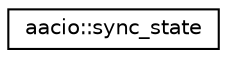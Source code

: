 digraph "Graphical Class Hierarchy"
{
  edge [fontname="Helvetica",fontsize="10",labelfontname="Helvetica",labelfontsize="10"];
  node [fontname="Helvetica",fontsize="10",shape=record];
  rankdir="LR";
  Node0 [label="aacio::sync_state",height=0.2,width=0.4,color="black", fillcolor="white", style="filled",URL="$structaacio_1_1sync__state.html"];
}
